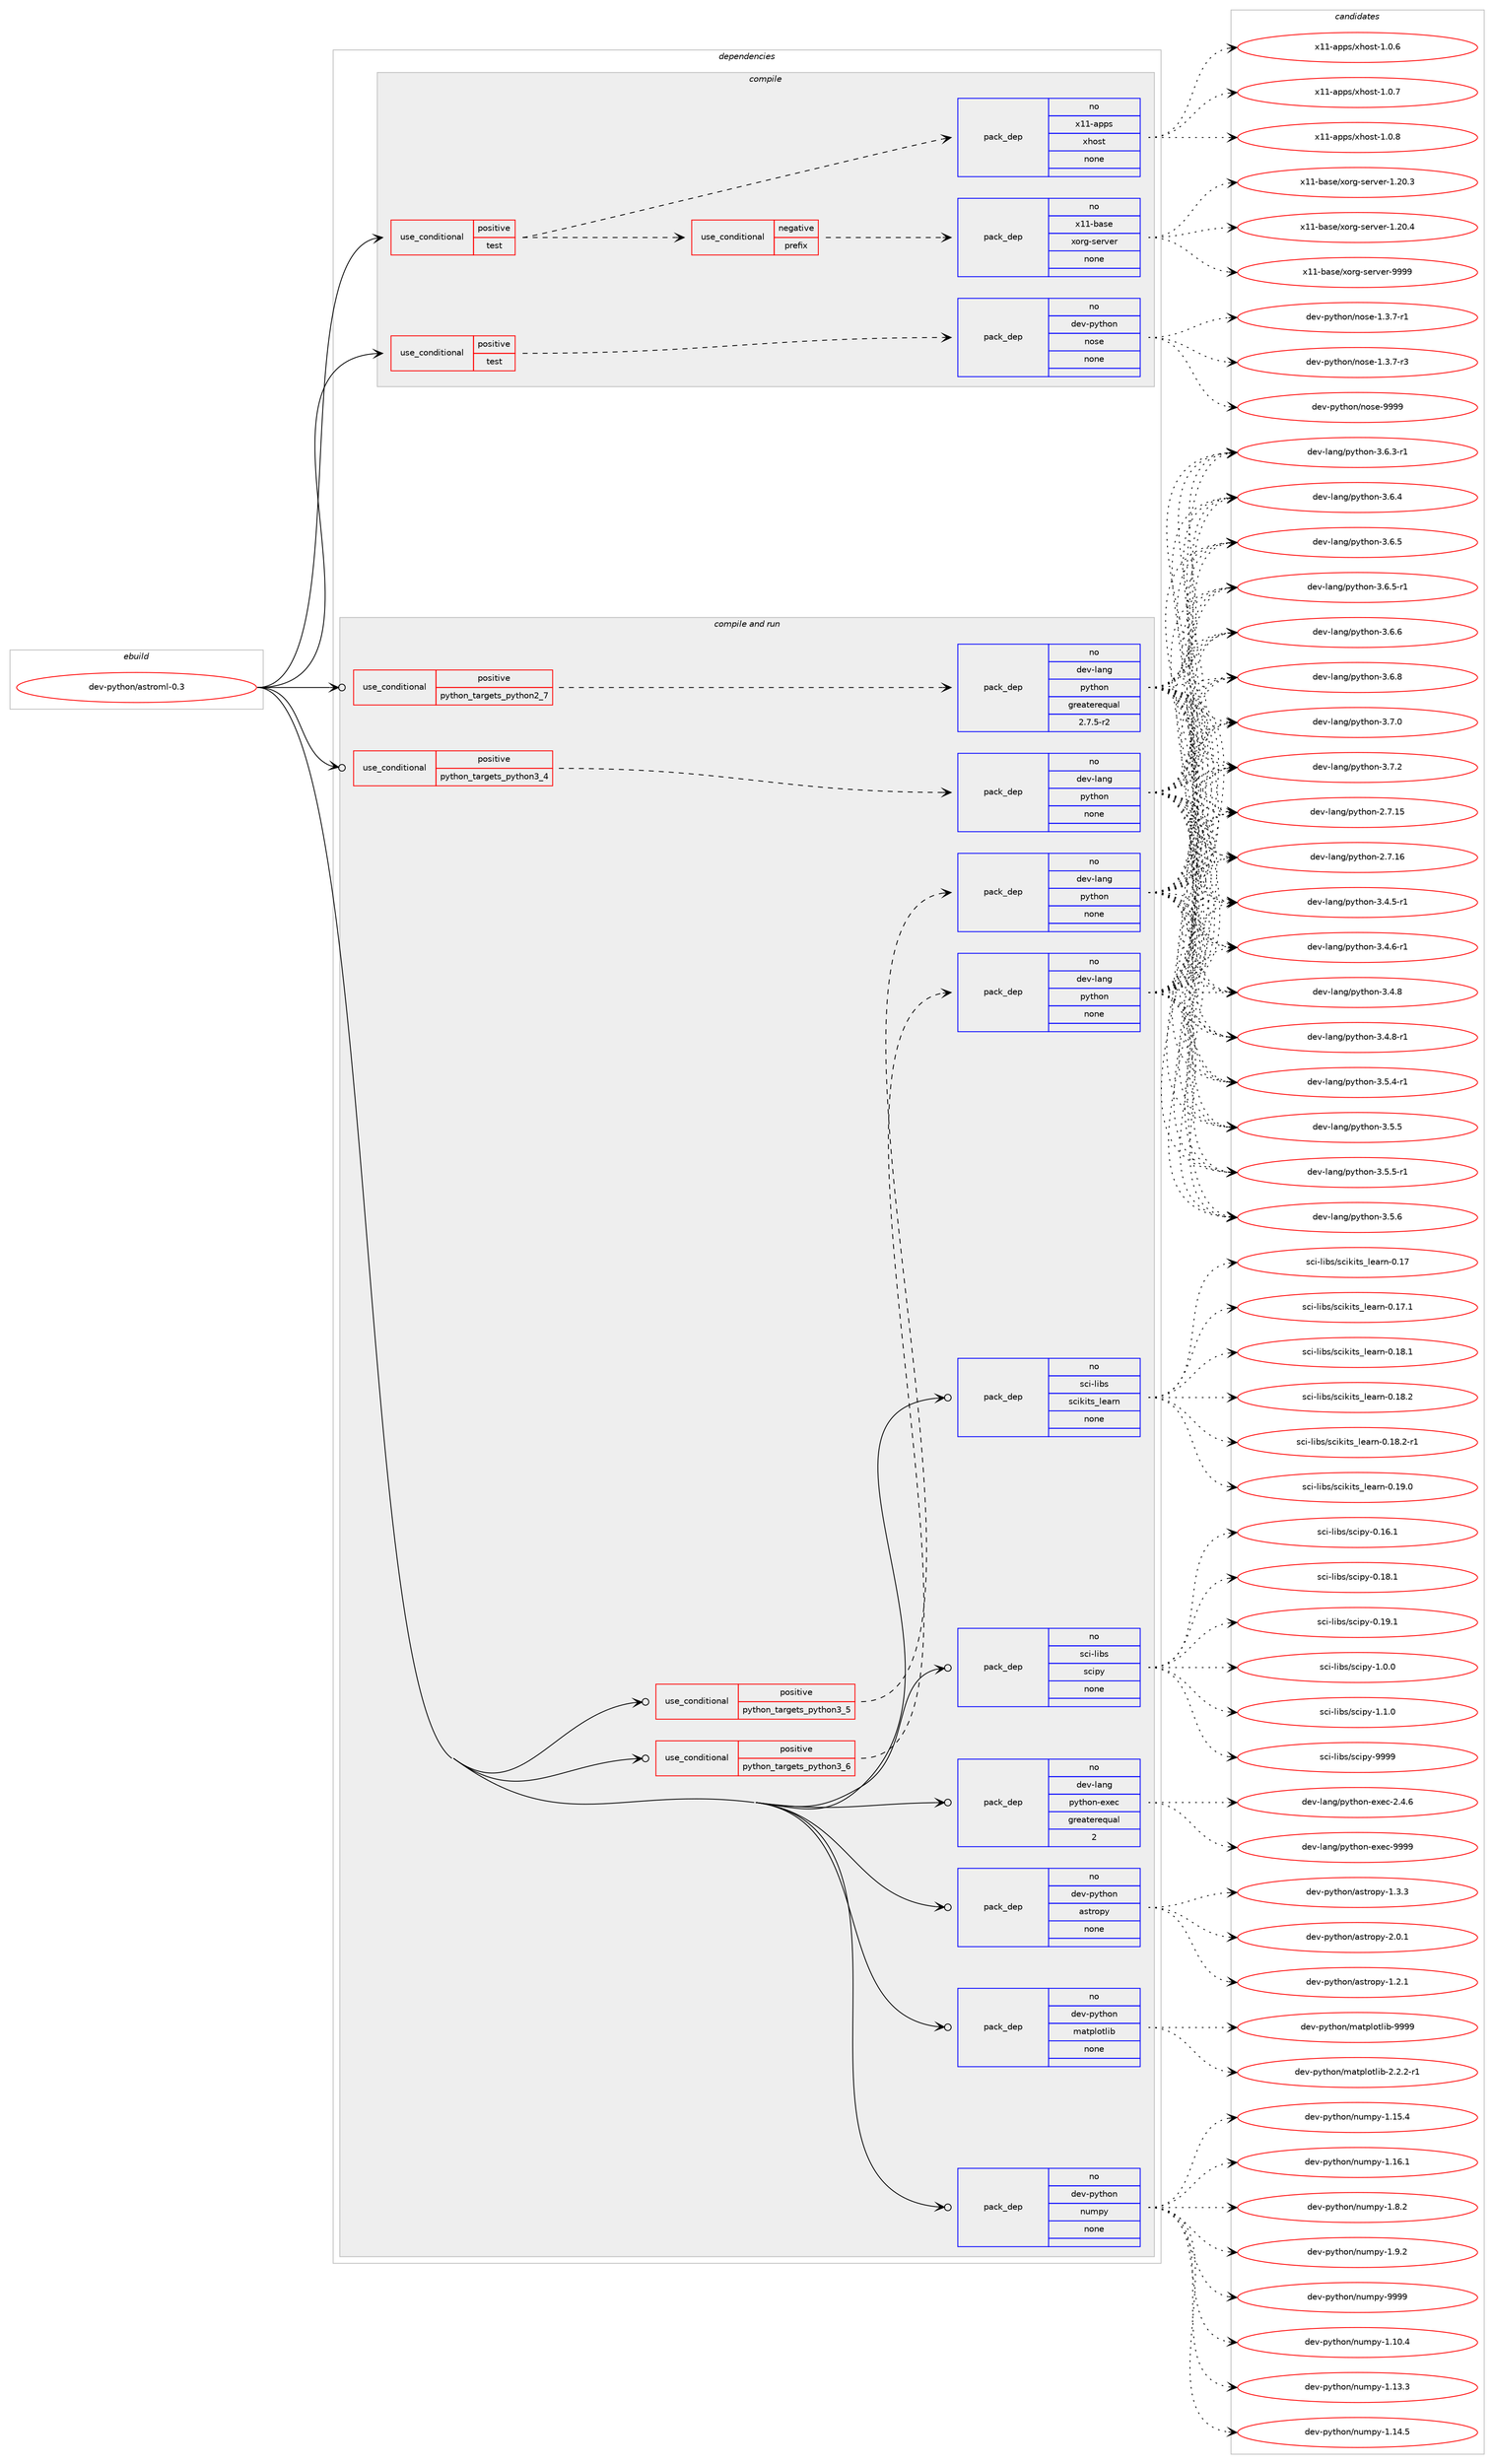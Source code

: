 digraph prolog {

# *************
# Graph options
# *************

newrank=true;
concentrate=true;
compound=true;
graph [rankdir=LR,fontname=Helvetica,fontsize=10,ranksep=1.5];#, ranksep=2.5, nodesep=0.2];
edge  [arrowhead=vee];
node  [fontname=Helvetica,fontsize=10];

# **********
# The ebuild
# **********

subgraph cluster_leftcol {
color=gray;
rank=same;
label=<<i>ebuild</i>>;
id [label="dev-python/astroml-0.3", color=red, width=4, href="../dev-python/astroml-0.3.svg"];
}

# ****************
# The dependencies
# ****************

subgraph cluster_midcol {
color=gray;
label=<<i>dependencies</i>>;
subgraph cluster_compile {
fillcolor="#eeeeee";
style=filled;
label=<<i>compile</i>>;
subgraph cond371047 {
dependency1399047 [label=<<TABLE BORDER="0" CELLBORDER="1" CELLSPACING="0" CELLPADDING="4"><TR><TD ROWSPAN="3" CELLPADDING="10">use_conditional</TD></TR><TR><TD>positive</TD></TR><TR><TD>test</TD></TR></TABLE>>, shape=none, color=red];
subgraph cond371048 {
dependency1399048 [label=<<TABLE BORDER="0" CELLBORDER="1" CELLSPACING="0" CELLPADDING="4"><TR><TD ROWSPAN="3" CELLPADDING="10">use_conditional</TD></TR><TR><TD>negative</TD></TR><TR><TD>prefix</TD></TR></TABLE>>, shape=none, color=red];
subgraph pack1004775 {
dependency1399049 [label=<<TABLE BORDER="0" CELLBORDER="1" CELLSPACING="0" CELLPADDING="4" WIDTH="220"><TR><TD ROWSPAN="6" CELLPADDING="30">pack_dep</TD></TR><TR><TD WIDTH="110">no</TD></TR><TR><TD>x11-base</TD></TR><TR><TD>xorg-server</TD></TR><TR><TD>none</TD></TR><TR><TD></TD></TR></TABLE>>, shape=none, color=blue];
}
dependency1399048:e -> dependency1399049:w [weight=20,style="dashed",arrowhead="vee"];
}
dependency1399047:e -> dependency1399048:w [weight=20,style="dashed",arrowhead="vee"];
subgraph pack1004776 {
dependency1399050 [label=<<TABLE BORDER="0" CELLBORDER="1" CELLSPACING="0" CELLPADDING="4" WIDTH="220"><TR><TD ROWSPAN="6" CELLPADDING="30">pack_dep</TD></TR><TR><TD WIDTH="110">no</TD></TR><TR><TD>x11-apps</TD></TR><TR><TD>xhost</TD></TR><TR><TD>none</TD></TR><TR><TD></TD></TR></TABLE>>, shape=none, color=blue];
}
dependency1399047:e -> dependency1399050:w [weight=20,style="dashed",arrowhead="vee"];
}
id:e -> dependency1399047:w [weight=20,style="solid",arrowhead="vee"];
subgraph cond371049 {
dependency1399051 [label=<<TABLE BORDER="0" CELLBORDER="1" CELLSPACING="0" CELLPADDING="4"><TR><TD ROWSPAN="3" CELLPADDING="10">use_conditional</TD></TR><TR><TD>positive</TD></TR><TR><TD>test</TD></TR></TABLE>>, shape=none, color=red];
subgraph pack1004777 {
dependency1399052 [label=<<TABLE BORDER="0" CELLBORDER="1" CELLSPACING="0" CELLPADDING="4" WIDTH="220"><TR><TD ROWSPAN="6" CELLPADDING="30">pack_dep</TD></TR><TR><TD WIDTH="110">no</TD></TR><TR><TD>dev-python</TD></TR><TR><TD>nose</TD></TR><TR><TD>none</TD></TR><TR><TD></TD></TR></TABLE>>, shape=none, color=blue];
}
dependency1399051:e -> dependency1399052:w [weight=20,style="dashed",arrowhead="vee"];
}
id:e -> dependency1399051:w [weight=20,style="solid",arrowhead="vee"];
}
subgraph cluster_compileandrun {
fillcolor="#eeeeee";
style=filled;
label=<<i>compile and run</i>>;
subgraph cond371050 {
dependency1399053 [label=<<TABLE BORDER="0" CELLBORDER="1" CELLSPACING="0" CELLPADDING="4"><TR><TD ROWSPAN="3" CELLPADDING="10">use_conditional</TD></TR><TR><TD>positive</TD></TR><TR><TD>python_targets_python2_7</TD></TR></TABLE>>, shape=none, color=red];
subgraph pack1004778 {
dependency1399054 [label=<<TABLE BORDER="0" CELLBORDER="1" CELLSPACING="0" CELLPADDING="4" WIDTH="220"><TR><TD ROWSPAN="6" CELLPADDING="30">pack_dep</TD></TR><TR><TD WIDTH="110">no</TD></TR><TR><TD>dev-lang</TD></TR><TR><TD>python</TD></TR><TR><TD>greaterequal</TD></TR><TR><TD>2.7.5-r2</TD></TR></TABLE>>, shape=none, color=blue];
}
dependency1399053:e -> dependency1399054:w [weight=20,style="dashed",arrowhead="vee"];
}
id:e -> dependency1399053:w [weight=20,style="solid",arrowhead="odotvee"];
subgraph cond371051 {
dependency1399055 [label=<<TABLE BORDER="0" CELLBORDER="1" CELLSPACING="0" CELLPADDING="4"><TR><TD ROWSPAN="3" CELLPADDING="10">use_conditional</TD></TR><TR><TD>positive</TD></TR><TR><TD>python_targets_python3_4</TD></TR></TABLE>>, shape=none, color=red];
subgraph pack1004779 {
dependency1399056 [label=<<TABLE BORDER="0" CELLBORDER="1" CELLSPACING="0" CELLPADDING="4" WIDTH="220"><TR><TD ROWSPAN="6" CELLPADDING="30">pack_dep</TD></TR><TR><TD WIDTH="110">no</TD></TR><TR><TD>dev-lang</TD></TR><TR><TD>python</TD></TR><TR><TD>none</TD></TR><TR><TD></TD></TR></TABLE>>, shape=none, color=blue];
}
dependency1399055:e -> dependency1399056:w [weight=20,style="dashed",arrowhead="vee"];
}
id:e -> dependency1399055:w [weight=20,style="solid",arrowhead="odotvee"];
subgraph cond371052 {
dependency1399057 [label=<<TABLE BORDER="0" CELLBORDER="1" CELLSPACING="0" CELLPADDING="4"><TR><TD ROWSPAN="3" CELLPADDING="10">use_conditional</TD></TR><TR><TD>positive</TD></TR><TR><TD>python_targets_python3_5</TD></TR></TABLE>>, shape=none, color=red];
subgraph pack1004780 {
dependency1399058 [label=<<TABLE BORDER="0" CELLBORDER="1" CELLSPACING="0" CELLPADDING="4" WIDTH="220"><TR><TD ROWSPAN="6" CELLPADDING="30">pack_dep</TD></TR><TR><TD WIDTH="110">no</TD></TR><TR><TD>dev-lang</TD></TR><TR><TD>python</TD></TR><TR><TD>none</TD></TR><TR><TD></TD></TR></TABLE>>, shape=none, color=blue];
}
dependency1399057:e -> dependency1399058:w [weight=20,style="dashed",arrowhead="vee"];
}
id:e -> dependency1399057:w [weight=20,style="solid",arrowhead="odotvee"];
subgraph cond371053 {
dependency1399059 [label=<<TABLE BORDER="0" CELLBORDER="1" CELLSPACING="0" CELLPADDING="4"><TR><TD ROWSPAN="3" CELLPADDING="10">use_conditional</TD></TR><TR><TD>positive</TD></TR><TR><TD>python_targets_python3_6</TD></TR></TABLE>>, shape=none, color=red];
subgraph pack1004781 {
dependency1399060 [label=<<TABLE BORDER="0" CELLBORDER="1" CELLSPACING="0" CELLPADDING="4" WIDTH="220"><TR><TD ROWSPAN="6" CELLPADDING="30">pack_dep</TD></TR><TR><TD WIDTH="110">no</TD></TR><TR><TD>dev-lang</TD></TR><TR><TD>python</TD></TR><TR><TD>none</TD></TR><TR><TD></TD></TR></TABLE>>, shape=none, color=blue];
}
dependency1399059:e -> dependency1399060:w [weight=20,style="dashed",arrowhead="vee"];
}
id:e -> dependency1399059:w [weight=20,style="solid",arrowhead="odotvee"];
subgraph pack1004782 {
dependency1399061 [label=<<TABLE BORDER="0" CELLBORDER="1" CELLSPACING="0" CELLPADDING="4" WIDTH="220"><TR><TD ROWSPAN="6" CELLPADDING="30">pack_dep</TD></TR><TR><TD WIDTH="110">no</TD></TR><TR><TD>dev-lang</TD></TR><TR><TD>python-exec</TD></TR><TR><TD>greaterequal</TD></TR><TR><TD>2</TD></TR></TABLE>>, shape=none, color=blue];
}
id:e -> dependency1399061:w [weight=20,style="solid",arrowhead="odotvee"];
subgraph pack1004783 {
dependency1399062 [label=<<TABLE BORDER="0" CELLBORDER="1" CELLSPACING="0" CELLPADDING="4" WIDTH="220"><TR><TD ROWSPAN="6" CELLPADDING="30">pack_dep</TD></TR><TR><TD WIDTH="110">no</TD></TR><TR><TD>dev-python</TD></TR><TR><TD>astropy</TD></TR><TR><TD>none</TD></TR><TR><TD></TD></TR></TABLE>>, shape=none, color=blue];
}
id:e -> dependency1399062:w [weight=20,style="solid",arrowhead="odotvee"];
subgraph pack1004784 {
dependency1399063 [label=<<TABLE BORDER="0" CELLBORDER="1" CELLSPACING="0" CELLPADDING="4" WIDTH="220"><TR><TD ROWSPAN="6" CELLPADDING="30">pack_dep</TD></TR><TR><TD WIDTH="110">no</TD></TR><TR><TD>dev-python</TD></TR><TR><TD>matplotlib</TD></TR><TR><TD>none</TD></TR><TR><TD></TD></TR></TABLE>>, shape=none, color=blue];
}
id:e -> dependency1399063:w [weight=20,style="solid",arrowhead="odotvee"];
subgraph pack1004785 {
dependency1399064 [label=<<TABLE BORDER="0" CELLBORDER="1" CELLSPACING="0" CELLPADDING="4" WIDTH="220"><TR><TD ROWSPAN="6" CELLPADDING="30">pack_dep</TD></TR><TR><TD WIDTH="110">no</TD></TR><TR><TD>dev-python</TD></TR><TR><TD>numpy</TD></TR><TR><TD>none</TD></TR><TR><TD></TD></TR></TABLE>>, shape=none, color=blue];
}
id:e -> dependency1399064:w [weight=20,style="solid",arrowhead="odotvee"];
subgraph pack1004786 {
dependency1399065 [label=<<TABLE BORDER="0" CELLBORDER="1" CELLSPACING="0" CELLPADDING="4" WIDTH="220"><TR><TD ROWSPAN="6" CELLPADDING="30">pack_dep</TD></TR><TR><TD WIDTH="110">no</TD></TR><TR><TD>sci-libs</TD></TR><TR><TD>scikits_learn</TD></TR><TR><TD>none</TD></TR><TR><TD></TD></TR></TABLE>>, shape=none, color=blue];
}
id:e -> dependency1399065:w [weight=20,style="solid",arrowhead="odotvee"];
subgraph pack1004787 {
dependency1399066 [label=<<TABLE BORDER="0" CELLBORDER="1" CELLSPACING="0" CELLPADDING="4" WIDTH="220"><TR><TD ROWSPAN="6" CELLPADDING="30">pack_dep</TD></TR><TR><TD WIDTH="110">no</TD></TR><TR><TD>sci-libs</TD></TR><TR><TD>scipy</TD></TR><TR><TD>none</TD></TR><TR><TD></TD></TR></TABLE>>, shape=none, color=blue];
}
id:e -> dependency1399066:w [weight=20,style="solid",arrowhead="odotvee"];
}
subgraph cluster_run {
fillcolor="#eeeeee";
style=filled;
label=<<i>run</i>>;
}
}

# **************
# The candidates
# **************

subgraph cluster_choices {
rank=same;
color=gray;
label=<<i>candidates</i>>;

subgraph choice1004775 {
color=black;
nodesep=1;
choice1204949459897115101471201111141034511510111411810111445494650484651 [label="x11-base/xorg-server-1.20.3", color=red, width=4,href="../x11-base/xorg-server-1.20.3.svg"];
choice1204949459897115101471201111141034511510111411810111445494650484652 [label="x11-base/xorg-server-1.20.4", color=red, width=4,href="../x11-base/xorg-server-1.20.4.svg"];
choice120494945989711510147120111114103451151011141181011144557575757 [label="x11-base/xorg-server-9999", color=red, width=4,href="../x11-base/xorg-server-9999.svg"];
dependency1399049:e -> choice1204949459897115101471201111141034511510111411810111445494650484651:w [style=dotted,weight="100"];
dependency1399049:e -> choice1204949459897115101471201111141034511510111411810111445494650484652:w [style=dotted,weight="100"];
dependency1399049:e -> choice120494945989711510147120111114103451151011141181011144557575757:w [style=dotted,weight="100"];
}
subgraph choice1004776 {
color=black;
nodesep=1;
choice1204949459711211211547120104111115116454946484654 [label="x11-apps/xhost-1.0.6", color=red, width=4,href="../x11-apps/xhost-1.0.6.svg"];
choice1204949459711211211547120104111115116454946484655 [label="x11-apps/xhost-1.0.7", color=red, width=4,href="../x11-apps/xhost-1.0.7.svg"];
choice1204949459711211211547120104111115116454946484656 [label="x11-apps/xhost-1.0.8", color=red, width=4,href="../x11-apps/xhost-1.0.8.svg"];
dependency1399050:e -> choice1204949459711211211547120104111115116454946484654:w [style=dotted,weight="100"];
dependency1399050:e -> choice1204949459711211211547120104111115116454946484655:w [style=dotted,weight="100"];
dependency1399050:e -> choice1204949459711211211547120104111115116454946484656:w [style=dotted,weight="100"];
}
subgraph choice1004777 {
color=black;
nodesep=1;
choice10010111845112121116104111110471101111151014549465146554511449 [label="dev-python/nose-1.3.7-r1", color=red, width=4,href="../dev-python/nose-1.3.7-r1.svg"];
choice10010111845112121116104111110471101111151014549465146554511451 [label="dev-python/nose-1.3.7-r3", color=red, width=4,href="../dev-python/nose-1.3.7-r3.svg"];
choice10010111845112121116104111110471101111151014557575757 [label="dev-python/nose-9999", color=red, width=4,href="../dev-python/nose-9999.svg"];
dependency1399052:e -> choice10010111845112121116104111110471101111151014549465146554511449:w [style=dotted,weight="100"];
dependency1399052:e -> choice10010111845112121116104111110471101111151014549465146554511451:w [style=dotted,weight="100"];
dependency1399052:e -> choice10010111845112121116104111110471101111151014557575757:w [style=dotted,weight="100"];
}
subgraph choice1004778 {
color=black;
nodesep=1;
choice10010111845108971101034711212111610411111045504655464953 [label="dev-lang/python-2.7.15", color=red, width=4,href="../dev-lang/python-2.7.15.svg"];
choice10010111845108971101034711212111610411111045504655464954 [label="dev-lang/python-2.7.16", color=red, width=4,href="../dev-lang/python-2.7.16.svg"];
choice1001011184510897110103471121211161041111104551465246534511449 [label="dev-lang/python-3.4.5-r1", color=red, width=4,href="../dev-lang/python-3.4.5-r1.svg"];
choice1001011184510897110103471121211161041111104551465246544511449 [label="dev-lang/python-3.4.6-r1", color=red, width=4,href="../dev-lang/python-3.4.6-r1.svg"];
choice100101118451089711010347112121116104111110455146524656 [label="dev-lang/python-3.4.8", color=red, width=4,href="../dev-lang/python-3.4.8.svg"];
choice1001011184510897110103471121211161041111104551465246564511449 [label="dev-lang/python-3.4.8-r1", color=red, width=4,href="../dev-lang/python-3.4.8-r1.svg"];
choice1001011184510897110103471121211161041111104551465346524511449 [label="dev-lang/python-3.5.4-r1", color=red, width=4,href="../dev-lang/python-3.5.4-r1.svg"];
choice100101118451089711010347112121116104111110455146534653 [label="dev-lang/python-3.5.5", color=red, width=4,href="../dev-lang/python-3.5.5.svg"];
choice1001011184510897110103471121211161041111104551465346534511449 [label="dev-lang/python-3.5.5-r1", color=red, width=4,href="../dev-lang/python-3.5.5-r1.svg"];
choice100101118451089711010347112121116104111110455146534654 [label="dev-lang/python-3.5.6", color=red, width=4,href="../dev-lang/python-3.5.6.svg"];
choice1001011184510897110103471121211161041111104551465446514511449 [label="dev-lang/python-3.6.3-r1", color=red, width=4,href="../dev-lang/python-3.6.3-r1.svg"];
choice100101118451089711010347112121116104111110455146544652 [label="dev-lang/python-3.6.4", color=red, width=4,href="../dev-lang/python-3.6.4.svg"];
choice100101118451089711010347112121116104111110455146544653 [label="dev-lang/python-3.6.5", color=red, width=4,href="../dev-lang/python-3.6.5.svg"];
choice1001011184510897110103471121211161041111104551465446534511449 [label="dev-lang/python-3.6.5-r1", color=red, width=4,href="../dev-lang/python-3.6.5-r1.svg"];
choice100101118451089711010347112121116104111110455146544654 [label="dev-lang/python-3.6.6", color=red, width=4,href="../dev-lang/python-3.6.6.svg"];
choice100101118451089711010347112121116104111110455146544656 [label="dev-lang/python-3.6.8", color=red, width=4,href="../dev-lang/python-3.6.8.svg"];
choice100101118451089711010347112121116104111110455146554648 [label="dev-lang/python-3.7.0", color=red, width=4,href="../dev-lang/python-3.7.0.svg"];
choice100101118451089711010347112121116104111110455146554650 [label="dev-lang/python-3.7.2", color=red, width=4,href="../dev-lang/python-3.7.2.svg"];
dependency1399054:e -> choice10010111845108971101034711212111610411111045504655464953:w [style=dotted,weight="100"];
dependency1399054:e -> choice10010111845108971101034711212111610411111045504655464954:w [style=dotted,weight="100"];
dependency1399054:e -> choice1001011184510897110103471121211161041111104551465246534511449:w [style=dotted,weight="100"];
dependency1399054:e -> choice1001011184510897110103471121211161041111104551465246544511449:w [style=dotted,weight="100"];
dependency1399054:e -> choice100101118451089711010347112121116104111110455146524656:w [style=dotted,weight="100"];
dependency1399054:e -> choice1001011184510897110103471121211161041111104551465246564511449:w [style=dotted,weight="100"];
dependency1399054:e -> choice1001011184510897110103471121211161041111104551465346524511449:w [style=dotted,weight="100"];
dependency1399054:e -> choice100101118451089711010347112121116104111110455146534653:w [style=dotted,weight="100"];
dependency1399054:e -> choice1001011184510897110103471121211161041111104551465346534511449:w [style=dotted,weight="100"];
dependency1399054:e -> choice100101118451089711010347112121116104111110455146534654:w [style=dotted,weight="100"];
dependency1399054:e -> choice1001011184510897110103471121211161041111104551465446514511449:w [style=dotted,weight="100"];
dependency1399054:e -> choice100101118451089711010347112121116104111110455146544652:w [style=dotted,weight="100"];
dependency1399054:e -> choice100101118451089711010347112121116104111110455146544653:w [style=dotted,weight="100"];
dependency1399054:e -> choice1001011184510897110103471121211161041111104551465446534511449:w [style=dotted,weight="100"];
dependency1399054:e -> choice100101118451089711010347112121116104111110455146544654:w [style=dotted,weight="100"];
dependency1399054:e -> choice100101118451089711010347112121116104111110455146544656:w [style=dotted,weight="100"];
dependency1399054:e -> choice100101118451089711010347112121116104111110455146554648:w [style=dotted,weight="100"];
dependency1399054:e -> choice100101118451089711010347112121116104111110455146554650:w [style=dotted,weight="100"];
}
subgraph choice1004779 {
color=black;
nodesep=1;
choice10010111845108971101034711212111610411111045504655464953 [label="dev-lang/python-2.7.15", color=red, width=4,href="../dev-lang/python-2.7.15.svg"];
choice10010111845108971101034711212111610411111045504655464954 [label="dev-lang/python-2.7.16", color=red, width=4,href="../dev-lang/python-2.7.16.svg"];
choice1001011184510897110103471121211161041111104551465246534511449 [label="dev-lang/python-3.4.5-r1", color=red, width=4,href="../dev-lang/python-3.4.5-r1.svg"];
choice1001011184510897110103471121211161041111104551465246544511449 [label="dev-lang/python-3.4.6-r1", color=red, width=4,href="../dev-lang/python-3.4.6-r1.svg"];
choice100101118451089711010347112121116104111110455146524656 [label="dev-lang/python-3.4.8", color=red, width=4,href="../dev-lang/python-3.4.8.svg"];
choice1001011184510897110103471121211161041111104551465246564511449 [label="dev-lang/python-3.4.8-r1", color=red, width=4,href="../dev-lang/python-3.4.8-r1.svg"];
choice1001011184510897110103471121211161041111104551465346524511449 [label="dev-lang/python-3.5.4-r1", color=red, width=4,href="../dev-lang/python-3.5.4-r1.svg"];
choice100101118451089711010347112121116104111110455146534653 [label="dev-lang/python-3.5.5", color=red, width=4,href="../dev-lang/python-3.5.5.svg"];
choice1001011184510897110103471121211161041111104551465346534511449 [label="dev-lang/python-3.5.5-r1", color=red, width=4,href="../dev-lang/python-3.5.5-r1.svg"];
choice100101118451089711010347112121116104111110455146534654 [label="dev-lang/python-3.5.6", color=red, width=4,href="../dev-lang/python-3.5.6.svg"];
choice1001011184510897110103471121211161041111104551465446514511449 [label="dev-lang/python-3.6.3-r1", color=red, width=4,href="../dev-lang/python-3.6.3-r1.svg"];
choice100101118451089711010347112121116104111110455146544652 [label="dev-lang/python-3.6.4", color=red, width=4,href="../dev-lang/python-3.6.4.svg"];
choice100101118451089711010347112121116104111110455146544653 [label="dev-lang/python-3.6.5", color=red, width=4,href="../dev-lang/python-3.6.5.svg"];
choice1001011184510897110103471121211161041111104551465446534511449 [label="dev-lang/python-3.6.5-r1", color=red, width=4,href="../dev-lang/python-3.6.5-r1.svg"];
choice100101118451089711010347112121116104111110455146544654 [label="dev-lang/python-3.6.6", color=red, width=4,href="../dev-lang/python-3.6.6.svg"];
choice100101118451089711010347112121116104111110455146544656 [label="dev-lang/python-3.6.8", color=red, width=4,href="../dev-lang/python-3.6.8.svg"];
choice100101118451089711010347112121116104111110455146554648 [label="dev-lang/python-3.7.0", color=red, width=4,href="../dev-lang/python-3.7.0.svg"];
choice100101118451089711010347112121116104111110455146554650 [label="dev-lang/python-3.7.2", color=red, width=4,href="../dev-lang/python-3.7.2.svg"];
dependency1399056:e -> choice10010111845108971101034711212111610411111045504655464953:w [style=dotted,weight="100"];
dependency1399056:e -> choice10010111845108971101034711212111610411111045504655464954:w [style=dotted,weight="100"];
dependency1399056:e -> choice1001011184510897110103471121211161041111104551465246534511449:w [style=dotted,weight="100"];
dependency1399056:e -> choice1001011184510897110103471121211161041111104551465246544511449:w [style=dotted,weight="100"];
dependency1399056:e -> choice100101118451089711010347112121116104111110455146524656:w [style=dotted,weight="100"];
dependency1399056:e -> choice1001011184510897110103471121211161041111104551465246564511449:w [style=dotted,weight="100"];
dependency1399056:e -> choice1001011184510897110103471121211161041111104551465346524511449:w [style=dotted,weight="100"];
dependency1399056:e -> choice100101118451089711010347112121116104111110455146534653:w [style=dotted,weight="100"];
dependency1399056:e -> choice1001011184510897110103471121211161041111104551465346534511449:w [style=dotted,weight="100"];
dependency1399056:e -> choice100101118451089711010347112121116104111110455146534654:w [style=dotted,weight="100"];
dependency1399056:e -> choice1001011184510897110103471121211161041111104551465446514511449:w [style=dotted,weight="100"];
dependency1399056:e -> choice100101118451089711010347112121116104111110455146544652:w [style=dotted,weight="100"];
dependency1399056:e -> choice100101118451089711010347112121116104111110455146544653:w [style=dotted,weight="100"];
dependency1399056:e -> choice1001011184510897110103471121211161041111104551465446534511449:w [style=dotted,weight="100"];
dependency1399056:e -> choice100101118451089711010347112121116104111110455146544654:w [style=dotted,weight="100"];
dependency1399056:e -> choice100101118451089711010347112121116104111110455146544656:w [style=dotted,weight="100"];
dependency1399056:e -> choice100101118451089711010347112121116104111110455146554648:w [style=dotted,weight="100"];
dependency1399056:e -> choice100101118451089711010347112121116104111110455146554650:w [style=dotted,weight="100"];
}
subgraph choice1004780 {
color=black;
nodesep=1;
choice10010111845108971101034711212111610411111045504655464953 [label="dev-lang/python-2.7.15", color=red, width=4,href="../dev-lang/python-2.7.15.svg"];
choice10010111845108971101034711212111610411111045504655464954 [label="dev-lang/python-2.7.16", color=red, width=4,href="../dev-lang/python-2.7.16.svg"];
choice1001011184510897110103471121211161041111104551465246534511449 [label="dev-lang/python-3.4.5-r1", color=red, width=4,href="../dev-lang/python-3.4.5-r1.svg"];
choice1001011184510897110103471121211161041111104551465246544511449 [label="dev-lang/python-3.4.6-r1", color=red, width=4,href="../dev-lang/python-3.4.6-r1.svg"];
choice100101118451089711010347112121116104111110455146524656 [label="dev-lang/python-3.4.8", color=red, width=4,href="../dev-lang/python-3.4.8.svg"];
choice1001011184510897110103471121211161041111104551465246564511449 [label="dev-lang/python-3.4.8-r1", color=red, width=4,href="../dev-lang/python-3.4.8-r1.svg"];
choice1001011184510897110103471121211161041111104551465346524511449 [label="dev-lang/python-3.5.4-r1", color=red, width=4,href="../dev-lang/python-3.5.4-r1.svg"];
choice100101118451089711010347112121116104111110455146534653 [label="dev-lang/python-3.5.5", color=red, width=4,href="../dev-lang/python-3.5.5.svg"];
choice1001011184510897110103471121211161041111104551465346534511449 [label="dev-lang/python-3.5.5-r1", color=red, width=4,href="../dev-lang/python-3.5.5-r1.svg"];
choice100101118451089711010347112121116104111110455146534654 [label="dev-lang/python-3.5.6", color=red, width=4,href="../dev-lang/python-3.5.6.svg"];
choice1001011184510897110103471121211161041111104551465446514511449 [label="dev-lang/python-3.6.3-r1", color=red, width=4,href="../dev-lang/python-3.6.3-r1.svg"];
choice100101118451089711010347112121116104111110455146544652 [label="dev-lang/python-3.6.4", color=red, width=4,href="../dev-lang/python-3.6.4.svg"];
choice100101118451089711010347112121116104111110455146544653 [label="dev-lang/python-3.6.5", color=red, width=4,href="../dev-lang/python-3.6.5.svg"];
choice1001011184510897110103471121211161041111104551465446534511449 [label="dev-lang/python-3.6.5-r1", color=red, width=4,href="../dev-lang/python-3.6.5-r1.svg"];
choice100101118451089711010347112121116104111110455146544654 [label="dev-lang/python-3.6.6", color=red, width=4,href="../dev-lang/python-3.6.6.svg"];
choice100101118451089711010347112121116104111110455146544656 [label="dev-lang/python-3.6.8", color=red, width=4,href="../dev-lang/python-3.6.8.svg"];
choice100101118451089711010347112121116104111110455146554648 [label="dev-lang/python-3.7.0", color=red, width=4,href="../dev-lang/python-3.7.0.svg"];
choice100101118451089711010347112121116104111110455146554650 [label="dev-lang/python-3.7.2", color=red, width=4,href="../dev-lang/python-3.7.2.svg"];
dependency1399058:e -> choice10010111845108971101034711212111610411111045504655464953:w [style=dotted,weight="100"];
dependency1399058:e -> choice10010111845108971101034711212111610411111045504655464954:w [style=dotted,weight="100"];
dependency1399058:e -> choice1001011184510897110103471121211161041111104551465246534511449:w [style=dotted,weight="100"];
dependency1399058:e -> choice1001011184510897110103471121211161041111104551465246544511449:w [style=dotted,weight="100"];
dependency1399058:e -> choice100101118451089711010347112121116104111110455146524656:w [style=dotted,weight="100"];
dependency1399058:e -> choice1001011184510897110103471121211161041111104551465246564511449:w [style=dotted,weight="100"];
dependency1399058:e -> choice1001011184510897110103471121211161041111104551465346524511449:w [style=dotted,weight="100"];
dependency1399058:e -> choice100101118451089711010347112121116104111110455146534653:w [style=dotted,weight="100"];
dependency1399058:e -> choice1001011184510897110103471121211161041111104551465346534511449:w [style=dotted,weight="100"];
dependency1399058:e -> choice100101118451089711010347112121116104111110455146534654:w [style=dotted,weight="100"];
dependency1399058:e -> choice1001011184510897110103471121211161041111104551465446514511449:w [style=dotted,weight="100"];
dependency1399058:e -> choice100101118451089711010347112121116104111110455146544652:w [style=dotted,weight="100"];
dependency1399058:e -> choice100101118451089711010347112121116104111110455146544653:w [style=dotted,weight="100"];
dependency1399058:e -> choice1001011184510897110103471121211161041111104551465446534511449:w [style=dotted,weight="100"];
dependency1399058:e -> choice100101118451089711010347112121116104111110455146544654:w [style=dotted,weight="100"];
dependency1399058:e -> choice100101118451089711010347112121116104111110455146544656:w [style=dotted,weight="100"];
dependency1399058:e -> choice100101118451089711010347112121116104111110455146554648:w [style=dotted,weight="100"];
dependency1399058:e -> choice100101118451089711010347112121116104111110455146554650:w [style=dotted,weight="100"];
}
subgraph choice1004781 {
color=black;
nodesep=1;
choice10010111845108971101034711212111610411111045504655464953 [label="dev-lang/python-2.7.15", color=red, width=4,href="../dev-lang/python-2.7.15.svg"];
choice10010111845108971101034711212111610411111045504655464954 [label="dev-lang/python-2.7.16", color=red, width=4,href="../dev-lang/python-2.7.16.svg"];
choice1001011184510897110103471121211161041111104551465246534511449 [label="dev-lang/python-3.4.5-r1", color=red, width=4,href="../dev-lang/python-3.4.5-r1.svg"];
choice1001011184510897110103471121211161041111104551465246544511449 [label="dev-lang/python-3.4.6-r1", color=red, width=4,href="../dev-lang/python-3.4.6-r1.svg"];
choice100101118451089711010347112121116104111110455146524656 [label="dev-lang/python-3.4.8", color=red, width=4,href="../dev-lang/python-3.4.8.svg"];
choice1001011184510897110103471121211161041111104551465246564511449 [label="dev-lang/python-3.4.8-r1", color=red, width=4,href="../dev-lang/python-3.4.8-r1.svg"];
choice1001011184510897110103471121211161041111104551465346524511449 [label="dev-lang/python-3.5.4-r1", color=red, width=4,href="../dev-lang/python-3.5.4-r1.svg"];
choice100101118451089711010347112121116104111110455146534653 [label="dev-lang/python-3.5.5", color=red, width=4,href="../dev-lang/python-3.5.5.svg"];
choice1001011184510897110103471121211161041111104551465346534511449 [label="dev-lang/python-3.5.5-r1", color=red, width=4,href="../dev-lang/python-3.5.5-r1.svg"];
choice100101118451089711010347112121116104111110455146534654 [label="dev-lang/python-3.5.6", color=red, width=4,href="../dev-lang/python-3.5.6.svg"];
choice1001011184510897110103471121211161041111104551465446514511449 [label="dev-lang/python-3.6.3-r1", color=red, width=4,href="../dev-lang/python-3.6.3-r1.svg"];
choice100101118451089711010347112121116104111110455146544652 [label="dev-lang/python-3.6.4", color=red, width=4,href="../dev-lang/python-3.6.4.svg"];
choice100101118451089711010347112121116104111110455146544653 [label="dev-lang/python-3.6.5", color=red, width=4,href="../dev-lang/python-3.6.5.svg"];
choice1001011184510897110103471121211161041111104551465446534511449 [label="dev-lang/python-3.6.5-r1", color=red, width=4,href="../dev-lang/python-3.6.5-r1.svg"];
choice100101118451089711010347112121116104111110455146544654 [label="dev-lang/python-3.6.6", color=red, width=4,href="../dev-lang/python-3.6.6.svg"];
choice100101118451089711010347112121116104111110455146544656 [label="dev-lang/python-3.6.8", color=red, width=4,href="../dev-lang/python-3.6.8.svg"];
choice100101118451089711010347112121116104111110455146554648 [label="dev-lang/python-3.7.0", color=red, width=4,href="../dev-lang/python-3.7.0.svg"];
choice100101118451089711010347112121116104111110455146554650 [label="dev-lang/python-3.7.2", color=red, width=4,href="../dev-lang/python-3.7.2.svg"];
dependency1399060:e -> choice10010111845108971101034711212111610411111045504655464953:w [style=dotted,weight="100"];
dependency1399060:e -> choice10010111845108971101034711212111610411111045504655464954:w [style=dotted,weight="100"];
dependency1399060:e -> choice1001011184510897110103471121211161041111104551465246534511449:w [style=dotted,weight="100"];
dependency1399060:e -> choice1001011184510897110103471121211161041111104551465246544511449:w [style=dotted,weight="100"];
dependency1399060:e -> choice100101118451089711010347112121116104111110455146524656:w [style=dotted,weight="100"];
dependency1399060:e -> choice1001011184510897110103471121211161041111104551465246564511449:w [style=dotted,weight="100"];
dependency1399060:e -> choice1001011184510897110103471121211161041111104551465346524511449:w [style=dotted,weight="100"];
dependency1399060:e -> choice100101118451089711010347112121116104111110455146534653:w [style=dotted,weight="100"];
dependency1399060:e -> choice1001011184510897110103471121211161041111104551465346534511449:w [style=dotted,weight="100"];
dependency1399060:e -> choice100101118451089711010347112121116104111110455146534654:w [style=dotted,weight="100"];
dependency1399060:e -> choice1001011184510897110103471121211161041111104551465446514511449:w [style=dotted,weight="100"];
dependency1399060:e -> choice100101118451089711010347112121116104111110455146544652:w [style=dotted,weight="100"];
dependency1399060:e -> choice100101118451089711010347112121116104111110455146544653:w [style=dotted,weight="100"];
dependency1399060:e -> choice1001011184510897110103471121211161041111104551465446534511449:w [style=dotted,weight="100"];
dependency1399060:e -> choice100101118451089711010347112121116104111110455146544654:w [style=dotted,weight="100"];
dependency1399060:e -> choice100101118451089711010347112121116104111110455146544656:w [style=dotted,weight="100"];
dependency1399060:e -> choice100101118451089711010347112121116104111110455146554648:w [style=dotted,weight="100"];
dependency1399060:e -> choice100101118451089711010347112121116104111110455146554650:w [style=dotted,weight="100"];
}
subgraph choice1004782 {
color=black;
nodesep=1;
choice1001011184510897110103471121211161041111104510112010199455046524654 [label="dev-lang/python-exec-2.4.6", color=red, width=4,href="../dev-lang/python-exec-2.4.6.svg"];
choice10010111845108971101034711212111610411111045101120101994557575757 [label="dev-lang/python-exec-9999", color=red, width=4,href="../dev-lang/python-exec-9999.svg"];
dependency1399061:e -> choice1001011184510897110103471121211161041111104510112010199455046524654:w [style=dotted,weight="100"];
dependency1399061:e -> choice10010111845108971101034711212111610411111045101120101994557575757:w [style=dotted,weight="100"];
}
subgraph choice1004783 {
color=black;
nodesep=1;
choice100101118451121211161041111104797115116114111112121454946504649 [label="dev-python/astropy-1.2.1", color=red, width=4,href="../dev-python/astropy-1.2.1.svg"];
choice100101118451121211161041111104797115116114111112121454946514651 [label="dev-python/astropy-1.3.3", color=red, width=4,href="../dev-python/astropy-1.3.3.svg"];
choice100101118451121211161041111104797115116114111112121455046484649 [label="dev-python/astropy-2.0.1", color=red, width=4,href="../dev-python/astropy-2.0.1.svg"];
dependency1399062:e -> choice100101118451121211161041111104797115116114111112121454946504649:w [style=dotted,weight="100"];
dependency1399062:e -> choice100101118451121211161041111104797115116114111112121454946514651:w [style=dotted,weight="100"];
dependency1399062:e -> choice100101118451121211161041111104797115116114111112121455046484649:w [style=dotted,weight="100"];
}
subgraph choice1004784 {
color=black;
nodesep=1;
choice100101118451121211161041111104710997116112108111116108105984550465046504511449 [label="dev-python/matplotlib-2.2.2-r1", color=red, width=4,href="../dev-python/matplotlib-2.2.2-r1.svg"];
choice100101118451121211161041111104710997116112108111116108105984557575757 [label="dev-python/matplotlib-9999", color=red, width=4,href="../dev-python/matplotlib-9999.svg"];
dependency1399063:e -> choice100101118451121211161041111104710997116112108111116108105984550465046504511449:w [style=dotted,weight="100"];
dependency1399063:e -> choice100101118451121211161041111104710997116112108111116108105984557575757:w [style=dotted,weight="100"];
}
subgraph choice1004785 {
color=black;
nodesep=1;
choice100101118451121211161041111104711011710911212145494649484652 [label="dev-python/numpy-1.10.4", color=red, width=4,href="../dev-python/numpy-1.10.4.svg"];
choice100101118451121211161041111104711011710911212145494649514651 [label="dev-python/numpy-1.13.3", color=red, width=4,href="../dev-python/numpy-1.13.3.svg"];
choice100101118451121211161041111104711011710911212145494649524653 [label="dev-python/numpy-1.14.5", color=red, width=4,href="../dev-python/numpy-1.14.5.svg"];
choice100101118451121211161041111104711011710911212145494649534652 [label="dev-python/numpy-1.15.4", color=red, width=4,href="../dev-python/numpy-1.15.4.svg"];
choice100101118451121211161041111104711011710911212145494649544649 [label="dev-python/numpy-1.16.1", color=red, width=4,href="../dev-python/numpy-1.16.1.svg"];
choice1001011184511212111610411111047110117109112121454946564650 [label="dev-python/numpy-1.8.2", color=red, width=4,href="../dev-python/numpy-1.8.2.svg"];
choice1001011184511212111610411111047110117109112121454946574650 [label="dev-python/numpy-1.9.2", color=red, width=4,href="../dev-python/numpy-1.9.2.svg"];
choice10010111845112121116104111110471101171091121214557575757 [label="dev-python/numpy-9999", color=red, width=4,href="../dev-python/numpy-9999.svg"];
dependency1399064:e -> choice100101118451121211161041111104711011710911212145494649484652:w [style=dotted,weight="100"];
dependency1399064:e -> choice100101118451121211161041111104711011710911212145494649514651:w [style=dotted,weight="100"];
dependency1399064:e -> choice100101118451121211161041111104711011710911212145494649524653:w [style=dotted,weight="100"];
dependency1399064:e -> choice100101118451121211161041111104711011710911212145494649534652:w [style=dotted,weight="100"];
dependency1399064:e -> choice100101118451121211161041111104711011710911212145494649544649:w [style=dotted,weight="100"];
dependency1399064:e -> choice1001011184511212111610411111047110117109112121454946564650:w [style=dotted,weight="100"];
dependency1399064:e -> choice1001011184511212111610411111047110117109112121454946574650:w [style=dotted,weight="100"];
dependency1399064:e -> choice10010111845112121116104111110471101171091121214557575757:w [style=dotted,weight="100"];
}
subgraph choice1004786 {
color=black;
nodesep=1;
choice115991054510810598115471159910510710511611595108101971141104548464955 [label="sci-libs/scikits_learn-0.17", color=red, width=4,href="../sci-libs/scikits_learn-0.17.svg"];
choice1159910545108105981154711599105107105116115951081019711411045484649554649 [label="sci-libs/scikits_learn-0.17.1", color=red, width=4,href="../sci-libs/scikits_learn-0.17.1.svg"];
choice1159910545108105981154711599105107105116115951081019711411045484649564649 [label="sci-libs/scikits_learn-0.18.1", color=red, width=4,href="../sci-libs/scikits_learn-0.18.1.svg"];
choice1159910545108105981154711599105107105116115951081019711411045484649564650 [label="sci-libs/scikits_learn-0.18.2", color=red, width=4,href="../sci-libs/scikits_learn-0.18.2.svg"];
choice11599105451081059811547115991051071051161159510810197114110454846495646504511449 [label="sci-libs/scikits_learn-0.18.2-r1", color=red, width=4,href="../sci-libs/scikits_learn-0.18.2-r1.svg"];
choice1159910545108105981154711599105107105116115951081019711411045484649574648 [label="sci-libs/scikits_learn-0.19.0", color=red, width=4,href="../sci-libs/scikits_learn-0.19.0.svg"];
dependency1399065:e -> choice115991054510810598115471159910510710511611595108101971141104548464955:w [style=dotted,weight="100"];
dependency1399065:e -> choice1159910545108105981154711599105107105116115951081019711411045484649554649:w [style=dotted,weight="100"];
dependency1399065:e -> choice1159910545108105981154711599105107105116115951081019711411045484649564649:w [style=dotted,weight="100"];
dependency1399065:e -> choice1159910545108105981154711599105107105116115951081019711411045484649564650:w [style=dotted,weight="100"];
dependency1399065:e -> choice11599105451081059811547115991051071051161159510810197114110454846495646504511449:w [style=dotted,weight="100"];
dependency1399065:e -> choice1159910545108105981154711599105107105116115951081019711411045484649574648:w [style=dotted,weight="100"];
}
subgraph choice1004787 {
color=black;
nodesep=1;
choice115991054510810598115471159910511212145484649544649 [label="sci-libs/scipy-0.16.1", color=red, width=4,href="../sci-libs/scipy-0.16.1.svg"];
choice115991054510810598115471159910511212145484649564649 [label="sci-libs/scipy-0.18.1", color=red, width=4,href="../sci-libs/scipy-0.18.1.svg"];
choice115991054510810598115471159910511212145484649574649 [label="sci-libs/scipy-0.19.1", color=red, width=4,href="../sci-libs/scipy-0.19.1.svg"];
choice1159910545108105981154711599105112121454946484648 [label="sci-libs/scipy-1.0.0", color=red, width=4,href="../sci-libs/scipy-1.0.0.svg"];
choice1159910545108105981154711599105112121454946494648 [label="sci-libs/scipy-1.1.0", color=red, width=4,href="../sci-libs/scipy-1.1.0.svg"];
choice11599105451081059811547115991051121214557575757 [label="sci-libs/scipy-9999", color=red, width=4,href="../sci-libs/scipy-9999.svg"];
dependency1399066:e -> choice115991054510810598115471159910511212145484649544649:w [style=dotted,weight="100"];
dependency1399066:e -> choice115991054510810598115471159910511212145484649564649:w [style=dotted,weight="100"];
dependency1399066:e -> choice115991054510810598115471159910511212145484649574649:w [style=dotted,weight="100"];
dependency1399066:e -> choice1159910545108105981154711599105112121454946484648:w [style=dotted,weight="100"];
dependency1399066:e -> choice1159910545108105981154711599105112121454946494648:w [style=dotted,weight="100"];
dependency1399066:e -> choice11599105451081059811547115991051121214557575757:w [style=dotted,weight="100"];
}
}

}

